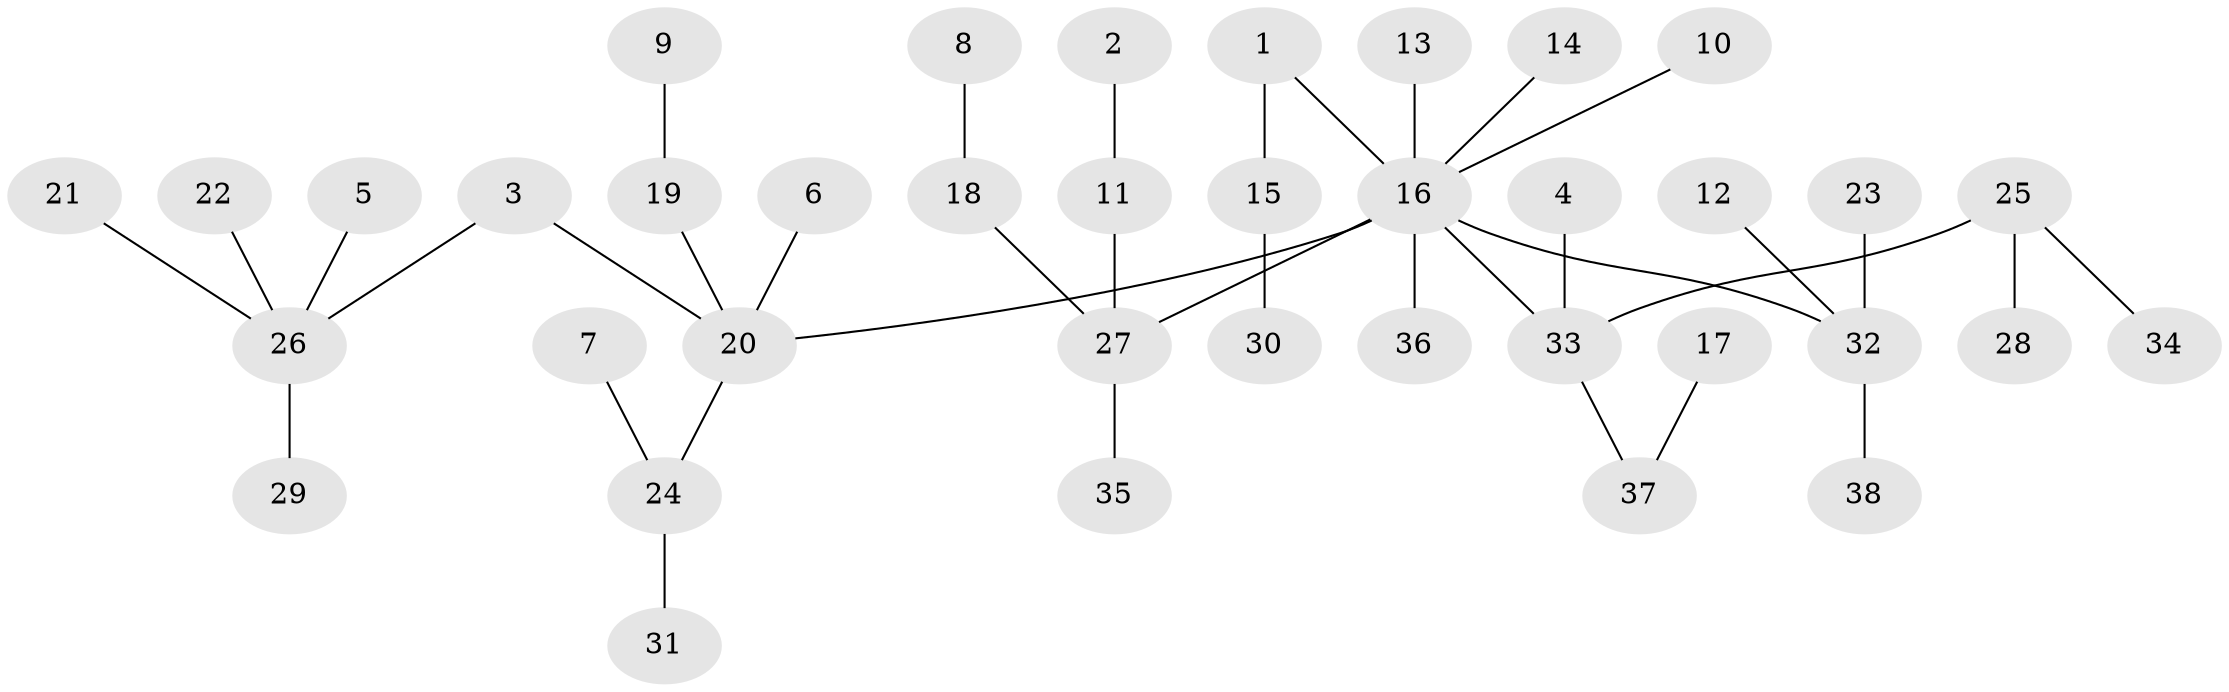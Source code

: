 // original degree distribution, {5: 0.02666666666666667, 10: 0.013333333333333334, 6: 0.013333333333333334, 3: 0.12, 2: 0.24, 4: 0.06666666666666667, 1: 0.52}
// Generated by graph-tools (version 1.1) at 2025/50/03/09/25 03:50:23]
// undirected, 38 vertices, 37 edges
graph export_dot {
graph [start="1"]
  node [color=gray90,style=filled];
  1;
  2;
  3;
  4;
  5;
  6;
  7;
  8;
  9;
  10;
  11;
  12;
  13;
  14;
  15;
  16;
  17;
  18;
  19;
  20;
  21;
  22;
  23;
  24;
  25;
  26;
  27;
  28;
  29;
  30;
  31;
  32;
  33;
  34;
  35;
  36;
  37;
  38;
  1 -- 15 [weight=1.0];
  1 -- 16 [weight=1.0];
  2 -- 11 [weight=1.0];
  3 -- 20 [weight=1.0];
  3 -- 26 [weight=1.0];
  4 -- 33 [weight=1.0];
  5 -- 26 [weight=1.0];
  6 -- 20 [weight=1.0];
  7 -- 24 [weight=1.0];
  8 -- 18 [weight=1.0];
  9 -- 19 [weight=1.0];
  10 -- 16 [weight=1.0];
  11 -- 27 [weight=1.0];
  12 -- 32 [weight=1.0];
  13 -- 16 [weight=1.0];
  14 -- 16 [weight=1.0];
  15 -- 30 [weight=1.0];
  16 -- 20 [weight=1.0];
  16 -- 27 [weight=1.0];
  16 -- 32 [weight=1.0];
  16 -- 33 [weight=1.0];
  16 -- 36 [weight=1.0];
  17 -- 37 [weight=1.0];
  18 -- 27 [weight=1.0];
  19 -- 20 [weight=1.0];
  20 -- 24 [weight=1.0];
  21 -- 26 [weight=1.0];
  22 -- 26 [weight=1.0];
  23 -- 32 [weight=1.0];
  24 -- 31 [weight=1.0];
  25 -- 28 [weight=1.0];
  25 -- 33 [weight=1.0];
  25 -- 34 [weight=1.0];
  26 -- 29 [weight=1.0];
  27 -- 35 [weight=1.0];
  32 -- 38 [weight=1.0];
  33 -- 37 [weight=1.0];
}
